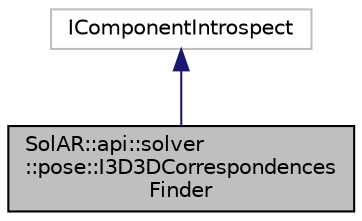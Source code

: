 digraph "SolAR::api::solver::pose::I3D3DCorrespondencesFinder"
{
  edge [fontname="Helvetica",fontsize="10",labelfontname="Helvetica",labelfontsize="10"];
  node [fontname="Helvetica",fontsize="10",shape=record];
  Node2 [label="SolAR::api::solver\l::pose::I3D3DCorrespondences\lFinder",height=0.2,width=0.4,color="black", fillcolor="grey75", style="filled", fontcolor="black"];
  Node3 -> Node2 [dir="back",color="midnightblue",fontsize="10",style="solid",fontname="Helvetica"];
  Node3 [label="IComponentIntrospect",height=0.2,width=0.4,color="grey75", fillcolor="white", style="filled"];
}
